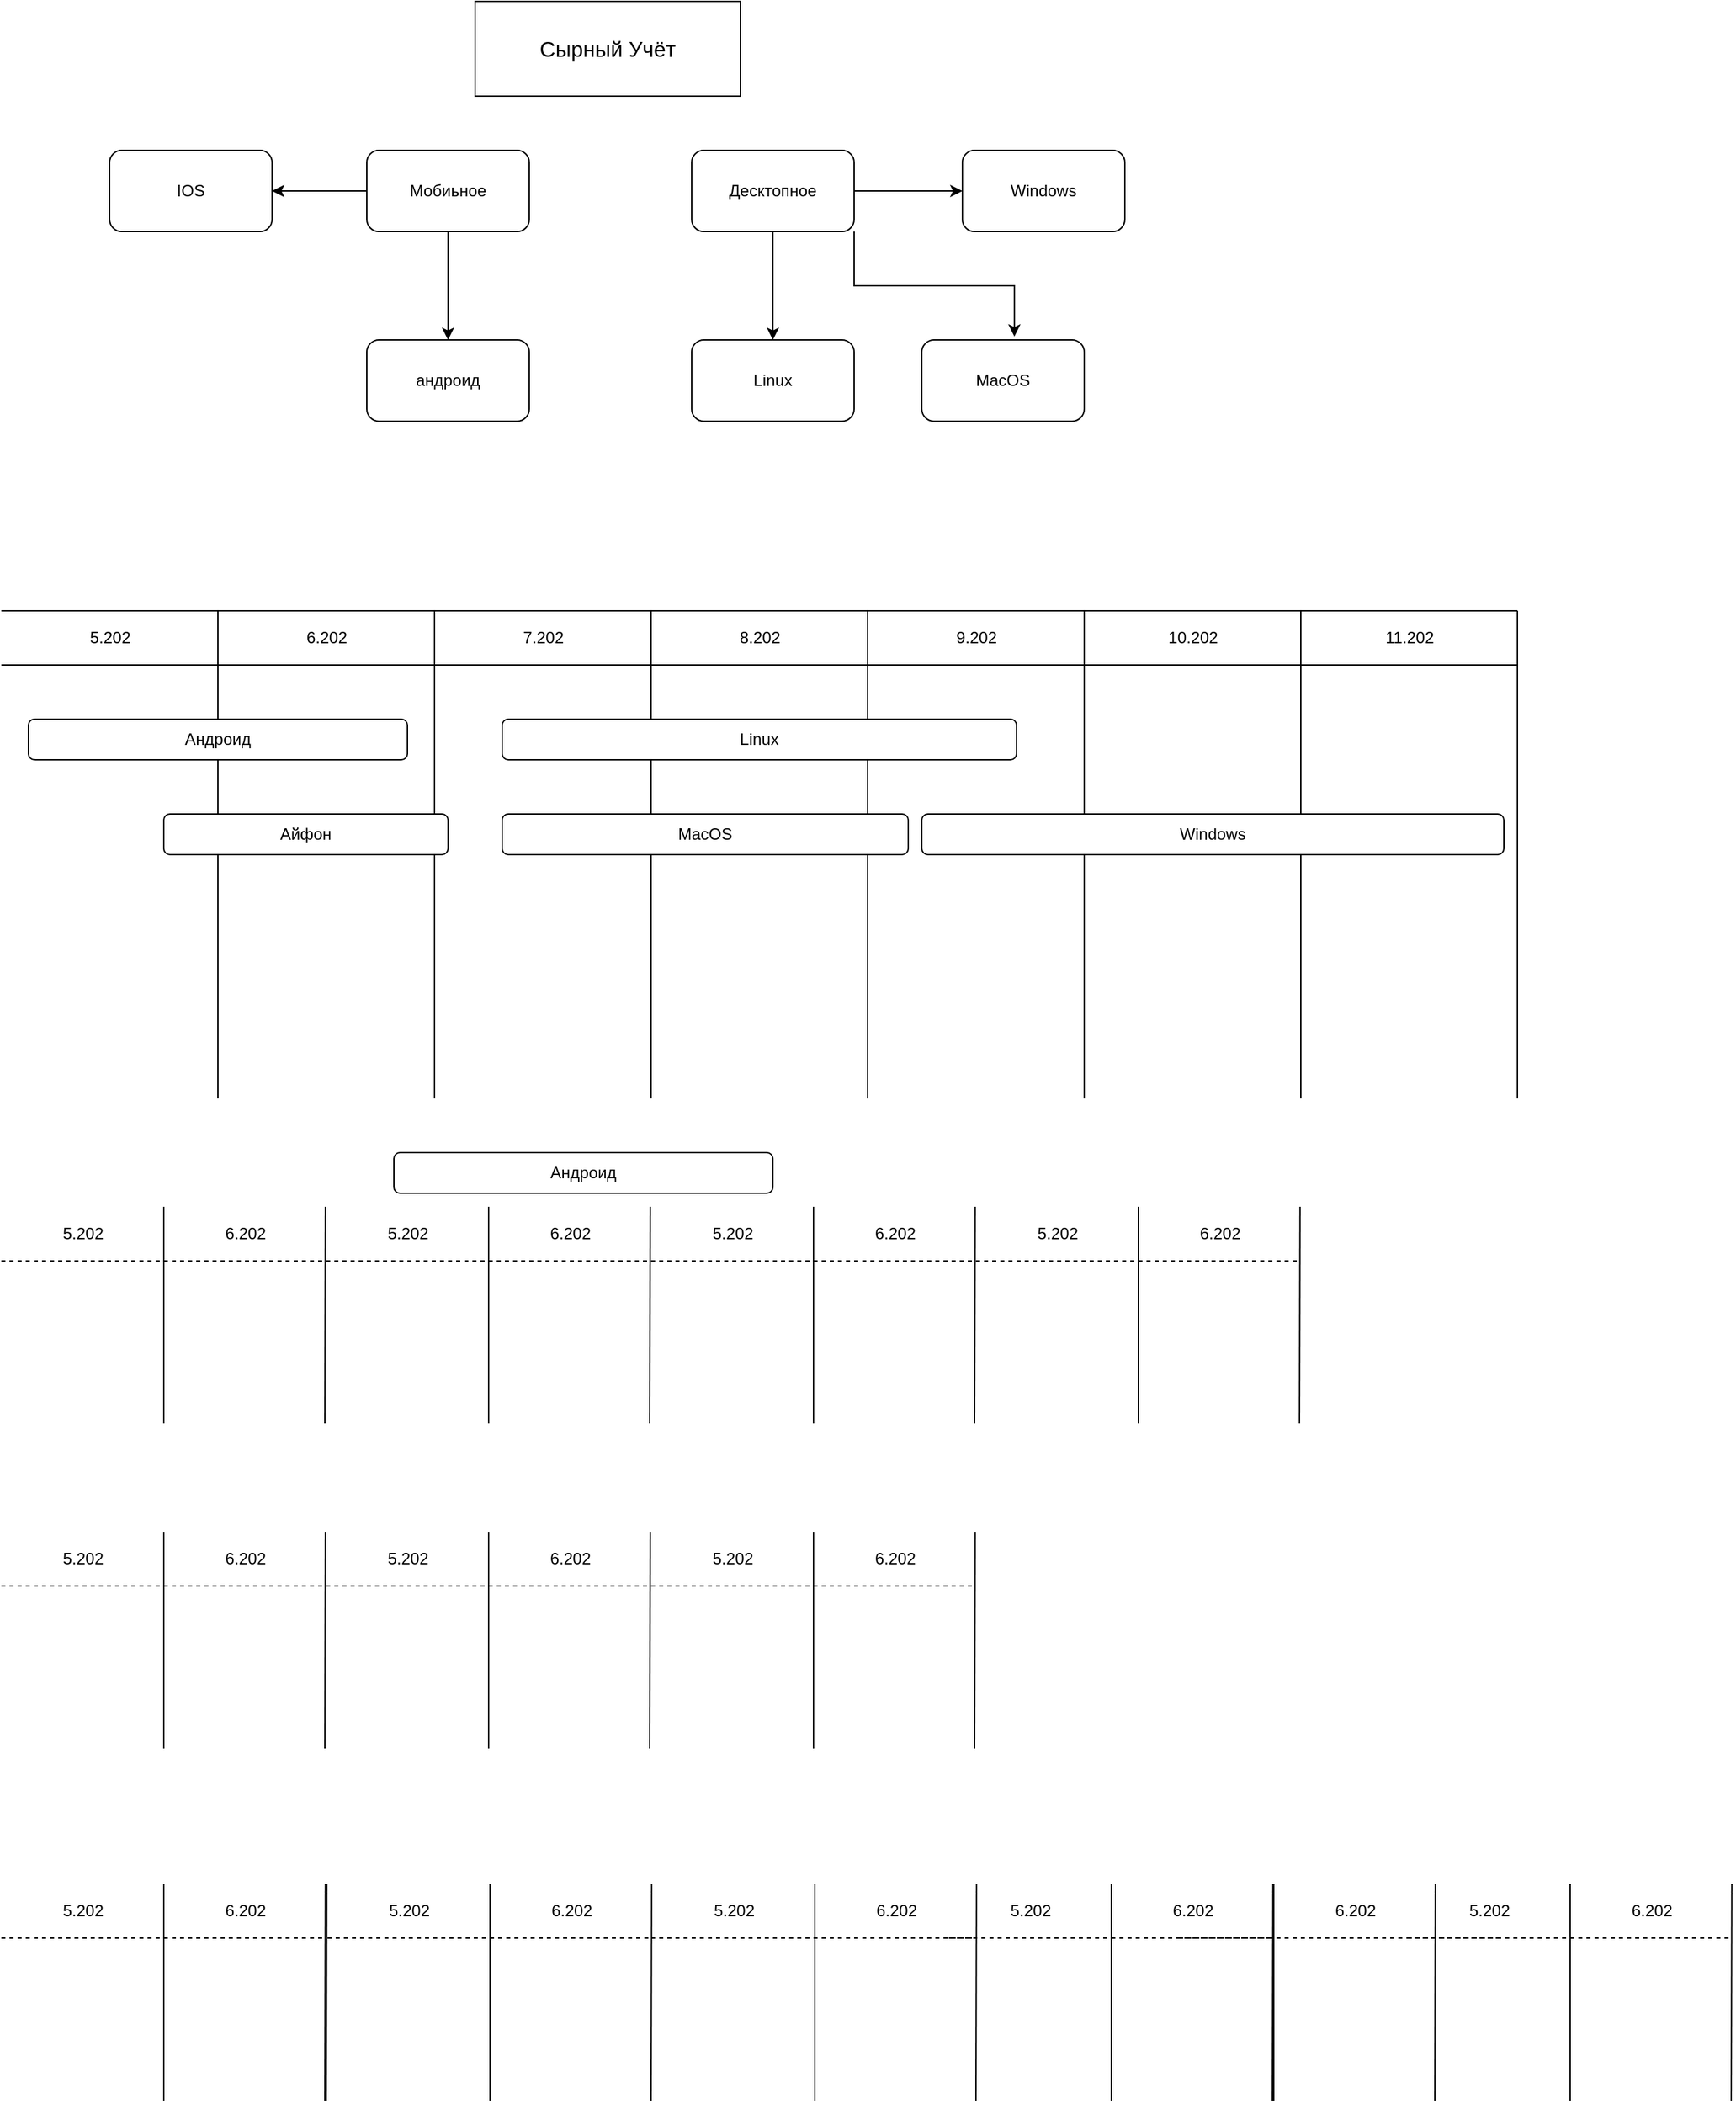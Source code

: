 <mxfile version="15.2.1" type="github">
  <diagram id="F3Oq2SdxqIKDGbHoNa_y" name="Page-1">
    <mxGraphModel dx="1021" dy="529" grid="1" gridSize="10" guides="1" tooltips="1" connect="1" arrows="1" fold="1" page="1" pageScale="1" pageWidth="827" pageHeight="1169" math="0" shadow="0">
      <root>
        <mxCell id="0" />
        <mxCell id="1" parent="0" />
        <mxCell id="UUQHCcC1c7Up3ryjeAP4-1" value="&lt;font style=&quot;font-size: 16px&quot;&gt;Сырный Учёт&lt;/font&gt;" style="rounded=0;whiteSpace=wrap;html=1;" vertex="1" parent="1">
          <mxGeometry x="350" y="30" width="196" height="70" as="geometry" />
        </mxCell>
        <mxCell id="UUQHCcC1c7Up3ryjeAP4-4" value="" style="edgeStyle=orthogonalEdgeStyle;rounded=0;orthogonalLoop=1;jettySize=auto;html=1;" edge="1" parent="1" source="UUQHCcC1c7Up3ryjeAP4-2" target="UUQHCcC1c7Up3ryjeAP4-3">
          <mxGeometry relative="1" as="geometry" />
        </mxCell>
        <mxCell id="UUQHCcC1c7Up3ryjeAP4-6" value="" style="edgeStyle=orthogonalEdgeStyle;rounded=0;orthogonalLoop=1;jettySize=auto;html=1;" edge="1" parent="1" source="UUQHCcC1c7Up3ryjeAP4-2" target="UUQHCcC1c7Up3ryjeAP4-5">
          <mxGeometry relative="1" as="geometry" />
        </mxCell>
        <mxCell id="UUQHCcC1c7Up3ryjeAP4-2" value="Мобиьное" style="rounded=1;whiteSpace=wrap;html=1;" vertex="1" parent="1">
          <mxGeometry x="270" y="140" width="120" height="60" as="geometry" />
        </mxCell>
        <mxCell id="UUQHCcC1c7Up3ryjeAP4-3" value="андроид" style="whiteSpace=wrap;html=1;rounded=1;" vertex="1" parent="1">
          <mxGeometry x="270" y="280" width="120" height="60" as="geometry" />
        </mxCell>
        <mxCell id="UUQHCcC1c7Up3ryjeAP4-5" value="IOS" style="whiteSpace=wrap;html=1;rounded=1;" vertex="1" parent="1">
          <mxGeometry x="80" y="140" width="120" height="60" as="geometry" />
        </mxCell>
        <mxCell id="UUQHCcC1c7Up3ryjeAP4-10" value="" style="edgeStyle=orthogonalEdgeStyle;rounded=0;orthogonalLoop=1;jettySize=auto;html=1;" edge="1" parent="1" source="UUQHCcC1c7Up3ryjeAP4-7" target="UUQHCcC1c7Up3ryjeAP4-9">
          <mxGeometry relative="1" as="geometry" />
        </mxCell>
        <mxCell id="UUQHCcC1c7Up3ryjeAP4-12" value="" style="edgeStyle=orthogonalEdgeStyle;rounded=0;orthogonalLoop=1;jettySize=auto;html=1;" edge="1" parent="1" source="UUQHCcC1c7Up3ryjeAP4-7" target="UUQHCcC1c7Up3ryjeAP4-11">
          <mxGeometry relative="1" as="geometry" />
        </mxCell>
        <mxCell id="UUQHCcC1c7Up3ryjeAP4-13" style="edgeStyle=orthogonalEdgeStyle;rounded=0;orthogonalLoop=1;jettySize=auto;html=1;exitX=1;exitY=1;exitDx=0;exitDy=0;entryX=0.57;entryY=-0.042;entryDx=0;entryDy=0;entryPerimeter=0;" edge="1" parent="1" source="UUQHCcC1c7Up3ryjeAP4-7" target="UUQHCcC1c7Up3ryjeAP4-14">
          <mxGeometry relative="1" as="geometry">
            <mxPoint x="770" y="260" as="targetPoint" />
          </mxGeometry>
        </mxCell>
        <mxCell id="UUQHCcC1c7Up3ryjeAP4-7" value="Десктопное" style="rounded=1;whiteSpace=wrap;html=1;" vertex="1" parent="1">
          <mxGeometry x="510" y="140" width="120" height="60" as="geometry" />
        </mxCell>
        <mxCell id="UUQHCcC1c7Up3ryjeAP4-9" value="Linux" style="whiteSpace=wrap;html=1;rounded=1;" vertex="1" parent="1">
          <mxGeometry x="510" y="280" width="120" height="60" as="geometry" />
        </mxCell>
        <mxCell id="UUQHCcC1c7Up3ryjeAP4-11" value="Windows" style="whiteSpace=wrap;html=1;rounded=1;" vertex="1" parent="1">
          <mxGeometry x="710" y="140" width="120" height="60" as="geometry" />
        </mxCell>
        <mxCell id="UUQHCcC1c7Up3ryjeAP4-14" value="MacOS" style="rounded=1;whiteSpace=wrap;html=1;" vertex="1" parent="1">
          <mxGeometry x="680" y="280" width="120" height="60" as="geometry" />
        </mxCell>
        <mxCell id="UUQHCcC1c7Up3ryjeAP4-15" value="" style="endArrow=none;html=1;" edge="1" parent="1">
          <mxGeometry width="50" height="50" relative="1" as="geometry">
            <mxPoint y="480" as="sourcePoint" />
            <mxPoint x="1120" y="480" as="targetPoint" />
          </mxGeometry>
        </mxCell>
        <mxCell id="UUQHCcC1c7Up3ryjeAP4-18" value="" style="endArrow=none;html=1;" edge="1" parent="1">
          <mxGeometry width="50" height="50" relative="1" as="geometry">
            <mxPoint x="160" y="840" as="sourcePoint" />
            <mxPoint x="160" y="480" as="targetPoint" />
          </mxGeometry>
        </mxCell>
        <mxCell id="UUQHCcC1c7Up3ryjeAP4-19" value="" style="endArrow=none;html=1;" edge="1" parent="1">
          <mxGeometry width="50" height="50" relative="1" as="geometry">
            <mxPoint x="480" y="840.0" as="sourcePoint" />
            <mxPoint x="480" y="480" as="targetPoint" />
          </mxGeometry>
        </mxCell>
        <mxCell id="UUQHCcC1c7Up3ryjeAP4-20" value="" style="endArrow=none;html=1;" edge="1" parent="1">
          <mxGeometry width="50" height="50" relative="1" as="geometry">
            <mxPoint x="320" y="840.0" as="sourcePoint" />
            <mxPoint x="320" y="480" as="targetPoint" />
          </mxGeometry>
        </mxCell>
        <mxCell id="UUQHCcC1c7Up3ryjeAP4-21" value="" style="endArrow=none;html=1;" edge="1" parent="1">
          <mxGeometry width="50" height="50" relative="1" as="geometry">
            <mxPoint x="800" y="840.0" as="sourcePoint" />
            <mxPoint x="800" y="480" as="targetPoint" />
          </mxGeometry>
        </mxCell>
        <mxCell id="UUQHCcC1c7Up3ryjeAP4-22" value="" style="endArrow=none;html=1;" edge="1" parent="1">
          <mxGeometry width="50" height="50" relative="1" as="geometry">
            <mxPoint x="640" y="840.0" as="sourcePoint" />
            <mxPoint x="640" y="480" as="targetPoint" />
          </mxGeometry>
        </mxCell>
        <mxCell id="UUQHCcC1c7Up3ryjeAP4-23" value="" style="endArrow=none;html=1;" edge="1" parent="1">
          <mxGeometry width="50" height="50" relative="1" as="geometry">
            <mxPoint y="520" as="sourcePoint" />
            <mxPoint x="1120" y="520" as="targetPoint" />
          </mxGeometry>
        </mxCell>
        <mxCell id="UUQHCcC1c7Up3ryjeAP4-24" value="6.202" style="text;html=1;align=center;verticalAlign=middle;resizable=0;points=[];autosize=1;strokeColor=none;fillColor=none;" vertex="1" parent="1">
          <mxGeometry x="210" y="490" width="60" height="20" as="geometry" />
        </mxCell>
        <mxCell id="UUQHCcC1c7Up3ryjeAP4-25" value="7.202" style="text;html=1;align=center;verticalAlign=middle;resizable=0;points=[];autosize=1;strokeColor=none;fillColor=none;" vertex="1" parent="1">
          <mxGeometry x="370" y="490" width="60" height="20" as="geometry" />
        </mxCell>
        <mxCell id="UUQHCcC1c7Up3ryjeAP4-26" value="5.202" style="text;html=1;align=center;verticalAlign=middle;resizable=0;points=[];autosize=1;strokeColor=none;fillColor=none;" vertex="1" parent="1">
          <mxGeometry x="50" y="490" width="60" height="20" as="geometry" />
        </mxCell>
        <mxCell id="UUQHCcC1c7Up3ryjeAP4-27" value="8.202" style="text;html=1;align=center;verticalAlign=middle;resizable=0;points=[];autosize=1;strokeColor=none;fillColor=none;" vertex="1" parent="1">
          <mxGeometry x="530" y="490" width="60" height="20" as="geometry" />
        </mxCell>
        <mxCell id="UUQHCcC1c7Up3ryjeAP4-28" value="9.202" style="text;html=1;align=center;verticalAlign=middle;resizable=0;points=[];autosize=1;strokeColor=none;fillColor=none;" vertex="1" parent="1">
          <mxGeometry x="690" y="490" width="60" height="20" as="geometry" />
        </mxCell>
        <mxCell id="UUQHCcC1c7Up3ryjeAP4-29" value="Андроид" style="rounded=1;whiteSpace=wrap;html=1;" vertex="1" parent="1">
          <mxGeometry x="20" y="560" width="280" height="30" as="geometry" />
        </mxCell>
        <mxCell id="UUQHCcC1c7Up3ryjeAP4-30" value="Айфон" style="rounded=1;whiteSpace=wrap;html=1;" vertex="1" parent="1">
          <mxGeometry x="120" y="630" width="210" height="30" as="geometry" />
        </mxCell>
        <mxCell id="UUQHCcC1c7Up3ryjeAP4-31" value="Linux" style="rounded=1;whiteSpace=wrap;html=1;" vertex="1" parent="1">
          <mxGeometry x="370" y="560" width="380" height="30" as="geometry" />
        </mxCell>
        <mxCell id="UUQHCcC1c7Up3ryjeAP4-32" value="MacOS" style="rounded=1;whiteSpace=wrap;html=1;" vertex="1" parent="1">
          <mxGeometry x="370" y="630" width="300" height="30" as="geometry" />
        </mxCell>
        <mxCell id="UUQHCcC1c7Up3ryjeAP4-36" value="" style="endArrow=none;html=1;" edge="1" parent="1">
          <mxGeometry width="50" height="50" relative="1" as="geometry">
            <mxPoint x="1120" y="840.0" as="sourcePoint" />
            <mxPoint x="1120" y="480" as="targetPoint" />
          </mxGeometry>
        </mxCell>
        <mxCell id="UUQHCcC1c7Up3ryjeAP4-37" value="" style="endArrow=none;html=1;" edge="1" parent="1">
          <mxGeometry width="50" height="50" relative="1" as="geometry">
            <mxPoint x="960" y="840.0" as="sourcePoint" />
            <mxPoint x="960" y="480" as="targetPoint" />
          </mxGeometry>
        </mxCell>
        <mxCell id="UUQHCcC1c7Up3ryjeAP4-38" value="11.202" style="text;html=1;align=center;verticalAlign=middle;resizable=0;points=[];autosize=1;strokeColor=none;fillColor=none;" vertex="1" parent="1">
          <mxGeometry x="1010" y="490" width="60" height="20" as="geometry" />
        </mxCell>
        <mxCell id="UUQHCcC1c7Up3ryjeAP4-39" value="10.202" style="text;html=1;align=center;verticalAlign=middle;resizable=0;points=[];autosize=1;strokeColor=none;fillColor=none;" vertex="1" parent="1">
          <mxGeometry x="850" y="490" width="60" height="20" as="geometry" />
        </mxCell>
        <mxCell id="UUQHCcC1c7Up3ryjeAP4-40" value="Windows" style="rounded=1;whiteSpace=wrap;html=1;" vertex="1" parent="1">
          <mxGeometry x="680" y="630" width="430" height="30" as="geometry" />
        </mxCell>
        <mxCell id="UUQHCcC1c7Up3ryjeAP4-41" value="" style="endArrow=none;html=1;" edge="1" parent="1">
          <mxGeometry width="50" height="50" relative="1" as="geometry">
            <mxPoint x="120" y="1080" as="sourcePoint" />
            <mxPoint x="120" y="920" as="targetPoint" />
          </mxGeometry>
        </mxCell>
        <mxCell id="UUQHCcC1c7Up3ryjeAP4-42" value="" style="endArrow=none;html=1;" edge="1" parent="1">
          <mxGeometry width="50" height="50" relative="1" as="geometry">
            <mxPoint x="239" y="1080" as="sourcePoint" />
            <mxPoint x="239.41" y="920" as="targetPoint" />
          </mxGeometry>
        </mxCell>
        <mxCell id="UUQHCcC1c7Up3ryjeAP4-43" value="6.202" style="text;html=1;align=center;verticalAlign=middle;resizable=0;points=[];autosize=1;strokeColor=none;fillColor=none;" vertex="1" parent="1">
          <mxGeometry x="150" y="930" width="60" height="20" as="geometry" />
        </mxCell>
        <mxCell id="UUQHCcC1c7Up3ryjeAP4-44" value="5.202" style="text;html=1;align=center;verticalAlign=middle;resizable=0;points=[];autosize=1;strokeColor=none;fillColor=none;" vertex="1" parent="1">
          <mxGeometry x="30" y="930" width="60" height="20" as="geometry" />
        </mxCell>
        <mxCell id="UUQHCcC1c7Up3ryjeAP4-45" value="Андроид" style="rounded=1;whiteSpace=wrap;html=1;" vertex="1" parent="1">
          <mxGeometry x="290" y="880" width="280" height="30" as="geometry" />
        </mxCell>
        <mxCell id="UUQHCcC1c7Up3ryjeAP4-47" value="" style="endArrow=none;dashed=1;html=1;" edge="1" parent="1">
          <mxGeometry width="50" height="50" relative="1" as="geometry">
            <mxPoint y="960" as="sourcePoint" />
            <mxPoint x="240" y="960" as="targetPoint" />
          </mxGeometry>
        </mxCell>
        <mxCell id="UUQHCcC1c7Up3ryjeAP4-52" value="" style="endArrow=none;html=1;" edge="1" parent="1">
          <mxGeometry width="50" height="50" relative="1" as="geometry">
            <mxPoint x="360" y="1080.0" as="sourcePoint" />
            <mxPoint x="360" y="920.0" as="targetPoint" />
          </mxGeometry>
        </mxCell>
        <mxCell id="UUQHCcC1c7Up3ryjeAP4-53" value="" style="endArrow=none;html=1;" edge="1" parent="1">
          <mxGeometry width="50" height="50" relative="1" as="geometry">
            <mxPoint x="479" y="1080.0" as="sourcePoint" />
            <mxPoint x="479.41" y="920.0" as="targetPoint" />
          </mxGeometry>
        </mxCell>
        <mxCell id="UUQHCcC1c7Up3ryjeAP4-54" value="6.202" style="text;html=1;align=center;verticalAlign=middle;resizable=0;points=[];autosize=1;strokeColor=none;fillColor=none;" vertex="1" parent="1">
          <mxGeometry x="390" y="930" width="60" height="20" as="geometry" />
        </mxCell>
        <mxCell id="UUQHCcC1c7Up3ryjeAP4-55" value="5.202" style="text;html=1;align=center;verticalAlign=middle;resizable=0;points=[];autosize=1;strokeColor=none;fillColor=none;" vertex="1" parent="1">
          <mxGeometry x="270" y="930" width="60" height="20" as="geometry" />
        </mxCell>
        <mxCell id="UUQHCcC1c7Up3ryjeAP4-56" value="" style="endArrow=none;dashed=1;html=1;" edge="1" parent="1">
          <mxGeometry width="50" height="50" relative="1" as="geometry">
            <mxPoint x="240" y="960.0" as="sourcePoint" />
            <mxPoint x="480" y="960.0" as="targetPoint" />
          </mxGeometry>
        </mxCell>
        <mxCell id="UUQHCcC1c7Up3ryjeAP4-57" value="" style="endArrow=none;html=1;" edge="1" parent="1">
          <mxGeometry width="50" height="50" relative="1" as="geometry">
            <mxPoint x="600" y="1080.0" as="sourcePoint" />
            <mxPoint x="600" y="920.0" as="targetPoint" />
          </mxGeometry>
        </mxCell>
        <mxCell id="UUQHCcC1c7Up3ryjeAP4-58" value="" style="endArrow=none;html=1;" edge="1" parent="1">
          <mxGeometry width="50" height="50" relative="1" as="geometry">
            <mxPoint x="719" y="1080.0" as="sourcePoint" />
            <mxPoint x="719.41" y="920.0" as="targetPoint" />
          </mxGeometry>
        </mxCell>
        <mxCell id="UUQHCcC1c7Up3ryjeAP4-59" value="6.202" style="text;html=1;align=center;verticalAlign=middle;resizable=0;points=[];autosize=1;strokeColor=none;fillColor=none;" vertex="1" parent="1">
          <mxGeometry x="630" y="930" width="60" height="20" as="geometry" />
        </mxCell>
        <mxCell id="UUQHCcC1c7Up3ryjeAP4-60" value="5.202" style="text;html=1;align=center;verticalAlign=middle;resizable=0;points=[];autosize=1;strokeColor=none;fillColor=none;" vertex="1" parent="1">
          <mxGeometry x="510" y="930" width="60" height="20" as="geometry" />
        </mxCell>
        <mxCell id="UUQHCcC1c7Up3ryjeAP4-61" value="" style="endArrow=none;dashed=1;html=1;" edge="1" parent="1">
          <mxGeometry width="50" height="50" relative="1" as="geometry">
            <mxPoint x="480" y="960.0" as="sourcePoint" />
            <mxPoint x="720" y="960.0" as="targetPoint" />
          </mxGeometry>
        </mxCell>
        <mxCell id="UUQHCcC1c7Up3ryjeAP4-62" value="" style="endArrow=none;html=1;" edge="1" parent="1">
          <mxGeometry width="50" height="50" relative="1" as="geometry">
            <mxPoint x="840" y="1080.0" as="sourcePoint" />
            <mxPoint x="840" y="920.0" as="targetPoint" />
          </mxGeometry>
        </mxCell>
        <mxCell id="UUQHCcC1c7Up3ryjeAP4-63" value="" style="endArrow=none;html=1;" edge="1" parent="1">
          <mxGeometry width="50" height="50" relative="1" as="geometry">
            <mxPoint x="959" y="1080.0" as="sourcePoint" />
            <mxPoint x="959.41" y="920.0" as="targetPoint" />
          </mxGeometry>
        </mxCell>
        <mxCell id="UUQHCcC1c7Up3ryjeAP4-64" value="6.202" style="text;html=1;align=center;verticalAlign=middle;resizable=0;points=[];autosize=1;strokeColor=none;fillColor=none;" vertex="1" parent="1">
          <mxGeometry x="870" y="930" width="60" height="20" as="geometry" />
        </mxCell>
        <mxCell id="UUQHCcC1c7Up3ryjeAP4-65" value="5.202" style="text;html=1;align=center;verticalAlign=middle;resizable=0;points=[];autosize=1;strokeColor=none;fillColor=none;" vertex="1" parent="1">
          <mxGeometry x="750" y="930" width="60" height="20" as="geometry" />
        </mxCell>
        <mxCell id="UUQHCcC1c7Up3ryjeAP4-66" value="" style="endArrow=none;dashed=1;html=1;" edge="1" parent="1">
          <mxGeometry width="50" height="50" relative="1" as="geometry">
            <mxPoint x="720" y="960.0" as="sourcePoint" />
            <mxPoint x="960" y="960.0" as="targetPoint" />
          </mxGeometry>
        </mxCell>
        <mxCell id="UUQHCcC1c7Up3ryjeAP4-67" value="" style="endArrow=none;html=1;" edge="1" parent="1">
          <mxGeometry width="50" height="50" relative="1" as="geometry">
            <mxPoint x="120" y="1320.0" as="sourcePoint" />
            <mxPoint x="120" y="1160.0" as="targetPoint" />
          </mxGeometry>
        </mxCell>
        <mxCell id="UUQHCcC1c7Up3ryjeAP4-68" value="" style="endArrow=none;html=1;" edge="1" parent="1">
          <mxGeometry width="50" height="50" relative="1" as="geometry">
            <mxPoint x="239" y="1320.0" as="sourcePoint" />
            <mxPoint x="239.41" y="1160.0" as="targetPoint" />
          </mxGeometry>
        </mxCell>
        <mxCell id="UUQHCcC1c7Up3ryjeAP4-69" value="6.202" style="text;html=1;align=center;verticalAlign=middle;resizable=0;points=[];autosize=1;strokeColor=none;fillColor=none;" vertex="1" parent="1">
          <mxGeometry x="150" y="1170" width="60" height="20" as="geometry" />
        </mxCell>
        <mxCell id="UUQHCcC1c7Up3ryjeAP4-70" value="5.202" style="text;html=1;align=center;verticalAlign=middle;resizable=0;points=[];autosize=1;strokeColor=none;fillColor=none;" vertex="1" parent="1">
          <mxGeometry x="30" y="1170" width="60" height="20" as="geometry" />
        </mxCell>
        <mxCell id="UUQHCcC1c7Up3ryjeAP4-71" value="" style="endArrow=none;dashed=1;html=1;" edge="1" parent="1">
          <mxGeometry width="50" height="50" relative="1" as="geometry">
            <mxPoint y="1200.0" as="sourcePoint" />
            <mxPoint x="240" y="1200.0" as="targetPoint" />
          </mxGeometry>
        </mxCell>
        <mxCell id="UUQHCcC1c7Up3ryjeAP4-72" value="" style="endArrow=none;html=1;" edge="1" parent="1">
          <mxGeometry width="50" height="50" relative="1" as="geometry">
            <mxPoint x="360" y="1320" as="sourcePoint" />
            <mxPoint x="360" y="1160.0" as="targetPoint" />
          </mxGeometry>
        </mxCell>
        <mxCell id="UUQHCcC1c7Up3ryjeAP4-73" value="" style="endArrow=none;html=1;" edge="1" parent="1">
          <mxGeometry width="50" height="50" relative="1" as="geometry">
            <mxPoint x="479" y="1320" as="sourcePoint" />
            <mxPoint x="479.41" y="1160.0" as="targetPoint" />
          </mxGeometry>
        </mxCell>
        <mxCell id="UUQHCcC1c7Up3ryjeAP4-74" value="6.202" style="text;html=1;align=center;verticalAlign=middle;resizable=0;points=[];autosize=1;strokeColor=none;fillColor=none;" vertex="1" parent="1">
          <mxGeometry x="390" y="1170" width="60" height="20" as="geometry" />
        </mxCell>
        <mxCell id="UUQHCcC1c7Up3ryjeAP4-75" value="5.202" style="text;html=1;align=center;verticalAlign=middle;resizable=0;points=[];autosize=1;strokeColor=none;fillColor=none;" vertex="1" parent="1">
          <mxGeometry x="270" y="1170" width="60" height="20" as="geometry" />
        </mxCell>
        <mxCell id="UUQHCcC1c7Up3ryjeAP4-76" value="" style="endArrow=none;dashed=1;html=1;" edge="1" parent="1">
          <mxGeometry width="50" height="50" relative="1" as="geometry">
            <mxPoint x="240" y="1200.0" as="sourcePoint" />
            <mxPoint x="480" y="1200.0" as="targetPoint" />
          </mxGeometry>
        </mxCell>
        <mxCell id="UUQHCcC1c7Up3ryjeAP4-77" value="" style="endArrow=none;html=1;" edge="1" parent="1">
          <mxGeometry width="50" height="50" relative="1" as="geometry">
            <mxPoint x="600" y="1320" as="sourcePoint" />
            <mxPoint x="600" y="1160.0" as="targetPoint" />
          </mxGeometry>
        </mxCell>
        <mxCell id="UUQHCcC1c7Up3ryjeAP4-78" value="" style="endArrow=none;html=1;" edge="1" parent="1">
          <mxGeometry width="50" height="50" relative="1" as="geometry">
            <mxPoint x="719" y="1320" as="sourcePoint" />
            <mxPoint x="719.41" y="1160.0" as="targetPoint" />
          </mxGeometry>
        </mxCell>
        <mxCell id="UUQHCcC1c7Up3ryjeAP4-79" value="6.202" style="text;html=1;align=center;verticalAlign=middle;resizable=0;points=[];autosize=1;strokeColor=none;fillColor=none;" vertex="1" parent="1">
          <mxGeometry x="630" y="1170" width="60" height="20" as="geometry" />
        </mxCell>
        <mxCell id="UUQHCcC1c7Up3ryjeAP4-80" value="5.202" style="text;html=1;align=center;verticalAlign=middle;resizable=0;points=[];autosize=1;strokeColor=none;fillColor=none;" vertex="1" parent="1">
          <mxGeometry x="510" y="1170" width="60" height="20" as="geometry" />
        </mxCell>
        <mxCell id="UUQHCcC1c7Up3ryjeAP4-81" value="" style="endArrow=none;dashed=1;html=1;" edge="1" parent="1">
          <mxGeometry width="50" height="50" relative="1" as="geometry">
            <mxPoint x="480" y="1200.0" as="sourcePoint" />
            <mxPoint x="720" y="1200.0" as="targetPoint" />
          </mxGeometry>
        </mxCell>
        <mxCell id="UUQHCcC1c7Up3ryjeAP4-82" value="" style="endArrow=none;html=1;" edge="1" parent="1">
          <mxGeometry width="50" height="50" relative="1" as="geometry">
            <mxPoint x="120" y="1580" as="sourcePoint" />
            <mxPoint x="120" y="1420.0" as="targetPoint" />
          </mxGeometry>
        </mxCell>
        <mxCell id="UUQHCcC1c7Up3ryjeAP4-83" value="" style="endArrow=none;html=1;" edge="1" parent="1">
          <mxGeometry width="50" height="50" relative="1" as="geometry">
            <mxPoint x="239" y="1580" as="sourcePoint" />
            <mxPoint x="239.41" y="1420.0" as="targetPoint" />
          </mxGeometry>
        </mxCell>
        <mxCell id="UUQHCcC1c7Up3ryjeAP4-84" value="6.202" style="text;html=1;align=center;verticalAlign=middle;resizable=0;points=[];autosize=1;strokeColor=none;fillColor=none;" vertex="1" parent="1">
          <mxGeometry x="150" y="1430" width="60" height="20" as="geometry" />
        </mxCell>
        <mxCell id="UUQHCcC1c7Up3ryjeAP4-85" value="5.202" style="text;html=1;align=center;verticalAlign=middle;resizable=0;points=[];autosize=1;strokeColor=none;fillColor=none;" vertex="1" parent="1">
          <mxGeometry x="30" y="1430" width="60" height="20" as="geometry" />
        </mxCell>
        <mxCell id="UUQHCcC1c7Up3ryjeAP4-86" value="" style="endArrow=none;dashed=1;html=1;" edge="1" parent="1">
          <mxGeometry width="50" height="50" relative="1" as="geometry">
            <mxPoint y="1460.0" as="sourcePoint" />
            <mxPoint x="240" y="1460.0" as="targetPoint" />
          </mxGeometry>
        </mxCell>
        <mxCell id="UUQHCcC1c7Up3ryjeAP4-88" value="" style="endArrow=none;html=1;" edge="1" parent="1">
          <mxGeometry width="50" height="50" relative="1" as="geometry">
            <mxPoint x="240" y="1580" as="sourcePoint" />
            <mxPoint x="240.41" y="1420.0" as="targetPoint" />
          </mxGeometry>
        </mxCell>
        <mxCell id="UUQHCcC1c7Up3ryjeAP4-89" value="" style="endArrow=none;html=1;" edge="1" parent="1">
          <mxGeometry width="50" height="50" relative="1" as="geometry">
            <mxPoint x="361" y="1580" as="sourcePoint" />
            <mxPoint x="361" y="1420.0" as="targetPoint" />
          </mxGeometry>
        </mxCell>
        <mxCell id="UUQHCcC1c7Up3ryjeAP4-90" value="" style="endArrow=none;html=1;" edge="1" parent="1">
          <mxGeometry width="50" height="50" relative="1" as="geometry">
            <mxPoint x="480" y="1580" as="sourcePoint" />
            <mxPoint x="480.41" y="1420.0" as="targetPoint" />
          </mxGeometry>
        </mxCell>
        <mxCell id="UUQHCcC1c7Up3ryjeAP4-91" value="6.202" style="text;html=1;align=center;verticalAlign=middle;resizable=0;points=[];autosize=1;strokeColor=none;fillColor=none;" vertex="1" parent="1">
          <mxGeometry x="391" y="1430" width="60" height="20" as="geometry" />
        </mxCell>
        <mxCell id="UUQHCcC1c7Up3ryjeAP4-92" value="5.202" style="text;html=1;align=center;verticalAlign=middle;resizable=0;points=[];autosize=1;strokeColor=none;fillColor=none;" vertex="1" parent="1">
          <mxGeometry x="271" y="1430" width="60" height="20" as="geometry" />
        </mxCell>
        <mxCell id="UUQHCcC1c7Up3ryjeAP4-93" value="" style="endArrow=none;dashed=1;html=1;" edge="1" parent="1">
          <mxGeometry width="50" height="50" relative="1" as="geometry">
            <mxPoint x="241" y="1460.0" as="sourcePoint" />
            <mxPoint x="481" y="1460.0" as="targetPoint" />
          </mxGeometry>
        </mxCell>
        <mxCell id="UUQHCcC1c7Up3ryjeAP4-94" value="" style="endArrow=none;html=1;" edge="1" parent="1">
          <mxGeometry width="50" height="50" relative="1" as="geometry">
            <mxPoint x="601" y="1580" as="sourcePoint" />
            <mxPoint x="601" y="1420.0" as="targetPoint" />
          </mxGeometry>
        </mxCell>
        <mxCell id="UUQHCcC1c7Up3ryjeAP4-95" value="" style="endArrow=none;html=1;" edge="1" parent="1">
          <mxGeometry width="50" height="50" relative="1" as="geometry">
            <mxPoint x="720" y="1580" as="sourcePoint" />
            <mxPoint x="720.41" y="1420.0" as="targetPoint" />
          </mxGeometry>
        </mxCell>
        <mxCell id="UUQHCcC1c7Up3ryjeAP4-96" value="6.202" style="text;html=1;align=center;verticalAlign=middle;resizable=0;points=[];autosize=1;strokeColor=none;fillColor=none;" vertex="1" parent="1">
          <mxGeometry x="631" y="1430" width="60" height="20" as="geometry" />
        </mxCell>
        <mxCell id="UUQHCcC1c7Up3ryjeAP4-97" value="5.202" style="text;html=1;align=center;verticalAlign=middle;resizable=0;points=[];autosize=1;strokeColor=none;fillColor=none;" vertex="1" parent="1">
          <mxGeometry x="511" y="1430" width="60" height="20" as="geometry" />
        </mxCell>
        <mxCell id="UUQHCcC1c7Up3ryjeAP4-98" value="" style="endArrow=none;dashed=1;html=1;" edge="1" parent="1">
          <mxGeometry width="50" height="50" relative="1" as="geometry">
            <mxPoint x="700" y="1460.0" as="sourcePoint" />
            <mxPoint x="940" y="1460.0" as="targetPoint" />
          </mxGeometry>
        </mxCell>
        <mxCell id="UUQHCcC1c7Up3ryjeAP4-104" value="" style="endArrow=none;html=1;" edge="1" parent="1">
          <mxGeometry width="50" height="50" relative="1" as="geometry">
            <mxPoint x="820" y="1580" as="sourcePoint" />
            <mxPoint x="820" y="1420" as="targetPoint" />
          </mxGeometry>
        </mxCell>
        <mxCell id="UUQHCcC1c7Up3ryjeAP4-105" value="" style="endArrow=none;html=1;" edge="1" parent="1">
          <mxGeometry width="50" height="50" relative="1" as="geometry">
            <mxPoint x="939" y="1580" as="sourcePoint" />
            <mxPoint x="939.41" y="1420" as="targetPoint" />
          </mxGeometry>
        </mxCell>
        <mxCell id="UUQHCcC1c7Up3ryjeAP4-106" value="6.202" style="text;html=1;align=center;verticalAlign=middle;resizable=0;points=[];autosize=1;strokeColor=none;fillColor=none;" vertex="1" parent="1">
          <mxGeometry x="850" y="1430" width="60" height="20" as="geometry" />
        </mxCell>
        <mxCell id="UUQHCcC1c7Up3ryjeAP4-107" value="5.202" style="text;html=1;align=center;verticalAlign=middle;resizable=0;points=[];autosize=1;strokeColor=none;fillColor=none;" vertex="1" parent="1">
          <mxGeometry x="730" y="1430" width="60" height="20" as="geometry" />
        </mxCell>
        <mxCell id="UUQHCcC1c7Up3ryjeAP4-108" value="" style="endArrow=none;dashed=1;html=1;" edge="1" parent="1">
          <mxGeometry width="50" height="50" relative="1" as="geometry">
            <mxPoint x="480" y="1460" as="sourcePoint" />
            <mxPoint x="720" y="1460" as="targetPoint" />
            <Array as="points">
              <mxPoint x="599" y="1460" />
            </Array>
          </mxGeometry>
        </mxCell>
        <mxCell id="UUQHCcC1c7Up3ryjeAP4-109" value="" style="endArrow=none;html=1;" edge="1" parent="1">
          <mxGeometry width="50" height="50" relative="1" as="geometry">
            <mxPoint x="940" y="1580" as="sourcePoint" />
            <mxPoint x="940" y="1420" as="targetPoint" />
          </mxGeometry>
        </mxCell>
        <mxCell id="UUQHCcC1c7Up3ryjeAP4-110" value="" style="endArrow=none;html=1;" edge="1" parent="1">
          <mxGeometry width="50" height="50" relative="1" as="geometry">
            <mxPoint x="1059" y="1580" as="sourcePoint" />
            <mxPoint x="1059.41" y="1420" as="targetPoint" />
          </mxGeometry>
        </mxCell>
        <mxCell id="UUQHCcC1c7Up3ryjeAP4-111" value="6.202" style="text;html=1;align=center;verticalAlign=middle;resizable=0;points=[];autosize=1;strokeColor=none;fillColor=none;" vertex="1" parent="1">
          <mxGeometry x="970" y="1430" width="60" height="20" as="geometry" />
        </mxCell>
        <mxCell id="UUQHCcC1c7Up3ryjeAP4-112" value="" style="endArrow=none;dashed=1;html=1;" edge="1" parent="1">
          <mxGeometry width="50" height="50" relative="1" as="geometry">
            <mxPoint x="1039" y="1460" as="sourcePoint" />
            <mxPoint x="1279" y="1460" as="targetPoint" />
          </mxGeometry>
        </mxCell>
        <mxCell id="UUQHCcC1c7Up3ryjeAP4-113" value="" style="endArrow=none;html=1;" edge="1" parent="1">
          <mxGeometry width="50" height="50" relative="1" as="geometry">
            <mxPoint x="1159" y="1580" as="sourcePoint" />
            <mxPoint x="1159" y="1420" as="targetPoint" />
          </mxGeometry>
        </mxCell>
        <mxCell id="UUQHCcC1c7Up3ryjeAP4-114" value="" style="endArrow=none;html=1;" edge="1" parent="1">
          <mxGeometry width="50" height="50" relative="1" as="geometry">
            <mxPoint x="1278" y="1580" as="sourcePoint" />
            <mxPoint x="1278.41" y="1420" as="targetPoint" />
          </mxGeometry>
        </mxCell>
        <mxCell id="UUQHCcC1c7Up3ryjeAP4-115" value="6.202" style="text;html=1;align=center;verticalAlign=middle;resizable=0;points=[];autosize=1;strokeColor=none;fillColor=none;" vertex="1" parent="1">
          <mxGeometry x="1189" y="1430" width="60" height="20" as="geometry" />
        </mxCell>
        <mxCell id="UUQHCcC1c7Up3ryjeAP4-116" value="5.202" style="text;html=1;align=center;verticalAlign=middle;resizable=0;points=[];autosize=1;strokeColor=none;fillColor=none;" vertex="1" parent="1">
          <mxGeometry x="1069" y="1430" width="60" height="20" as="geometry" />
        </mxCell>
        <mxCell id="UUQHCcC1c7Up3ryjeAP4-117" value="" style="endArrow=none;dashed=1;html=1;" edge="1" parent="1">
          <mxGeometry width="50" height="50" relative="1" as="geometry">
            <mxPoint x="870" y="1460" as="sourcePoint" />
            <mxPoint x="1110" y="1460" as="targetPoint" />
          </mxGeometry>
        </mxCell>
      </root>
    </mxGraphModel>
  </diagram>
</mxfile>
